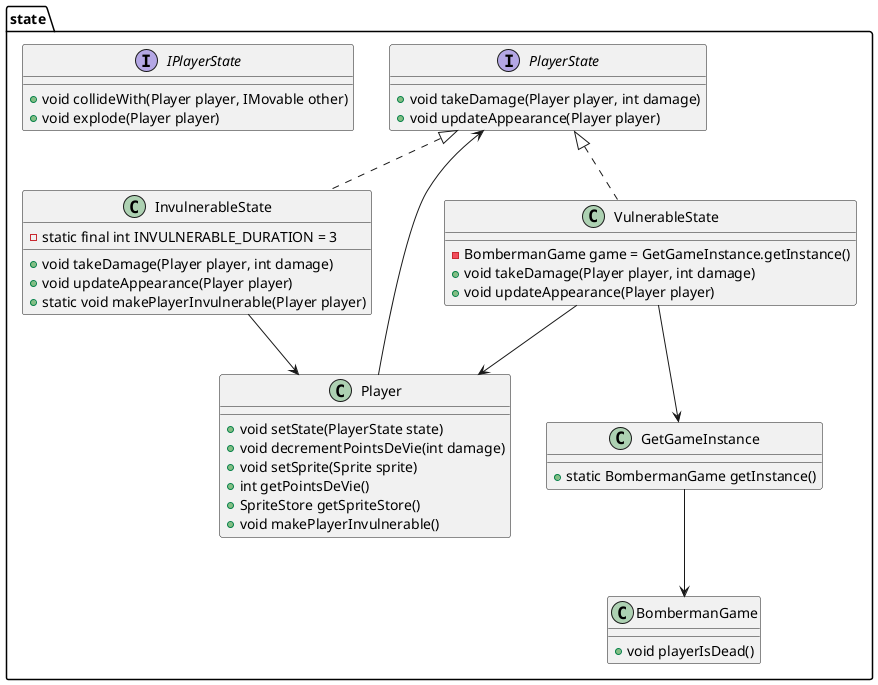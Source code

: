@startuml
package "state" {

    interface PlayerState {
        + void takeDamage(Player player, int damage)
        + void updateAppearance(Player player)
    }

    interface IPlayerState {
        + void collideWith(Player player, IMovable other)
        + void explode(Player player)
    }

    class InvulnerableState {
        - static final int INVULNERABLE_DURATION = 3
        + void takeDamage(Player player, int damage)
        + void updateAppearance(Player player)
        + static void makePlayerInvulnerable(Player player)
    }

    class VulnerableState {
        - BombermanGame game = GetGameInstance.getInstance()
        + void takeDamage(Player player, int damage)
        + void updateAppearance(Player player)
    }

    class Player {
        + void setState(PlayerState state)
        + void decrementPointsDeVie(int damage)
        + void setSprite(Sprite sprite)
        + int getPointsDeVie()
        + SpriteStore getSpriteStore()
        + void makePlayerInvulnerable()
    }

    class BombermanGame {
        + void playerIsDead()
    }

    class GetGameInstance {
        + static BombermanGame getInstance()
    }

    PlayerState <|.. InvulnerableState
    PlayerState <|.. VulnerableState
    Player --> PlayerState
    InvulnerableState --> Player
    VulnerableState --> Player
    VulnerableState --> GetGameInstance
    GetGameInstance --> BombermanGame
}

@enduml
